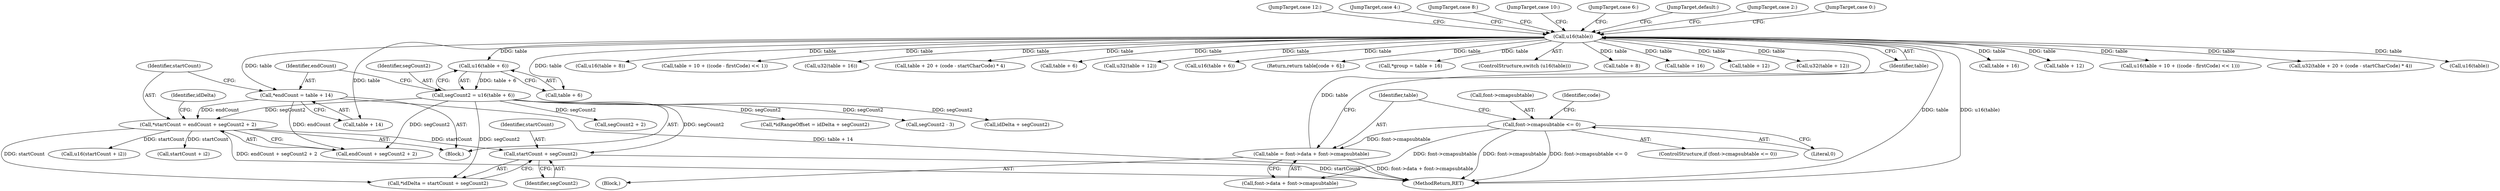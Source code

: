 digraph "0_ghostscript_961b10cdd71403072fb99401a45f3bef6ce53626@pointer" {
"1000177" [label="(Call,startCount + segCount2)"];
"1000167" [label="(Call,*startCount = endCount + segCount2 + 2)"];
"1000161" [label="(Call,*endCount = table + 14)"];
"1000141" [label="(Call,u16(table))"];
"1000131" [label="(Call,table = font->data + font->cmapsubtable)"];
"1000124" [label="(Call,font->cmapsubtable <= 0)"];
"1000154" [label="(Call,segCount2 = u16(table + 6))"];
"1000156" [label="(Call,u16(table + 6))"];
"1000283" [label="(Call,u16(table + 8))"];
"1000121" [label="(Block,)"];
"1000193" [label="(Call,segCount2 - 3)"];
"1000301" [label="(Call,table + 10 + ((code - firstCode) << 1))"];
"1000206" [label="(Call,startCount + i2)"];
"1000322" [label="(Call,u32(table + 16))"];
"1000349" [label="(JumpTarget,case 12:)"];
"1000340" [label="(Call,table + 20 + (code - startCharCode) * 4)"];
"1000157" [label="(Call,table + 6)"];
"1000151" [label="(JumpTarget,case 4:)"];
"1000277" [label="(Call,table + 6)"];
"1000354" [label="(Call,u32(table + 12))"];
"1000179" [label="(Identifier,segCount2)"];
"1000418" [label="(JumpTarget,case 8:)"];
"1000276" [label="(Call,u16(table + 6))"];
"1000124" [label="(Call,font->cmapsubtable <= 0)"];
"1000183" [label="(Call,idDelta + segCount2)"];
"1000178" [label="(Identifier,startCount)"];
"1000145" [label="(Return,return table[code + 6];)"];
"1000132" [label="(Identifier,table)"];
"1000177" [label="(Call,startCount + segCount2)"];
"1000359" [label="(Call,*group = table + 16)"];
"1000130" [label="(Identifier,code)"];
"1000168" [label="(Identifier,startCount)"];
"1000140" [label="(ControlStructure,switch (u16(table)))"];
"1000310" [label="(JumpTarget,case 10:)"];
"1000162" [label="(Identifier,endCount)"];
"1000171" [label="(Call,segCount2 + 2)"];
"1000169" [label="(Call,endCount + segCount2 + 2)"];
"1000271" [label="(JumpTarget,case 6:)"];
"1000175" [label="(Call,*idDelta = startCount + segCount2)"];
"1000131" [label="(Call,table = font->data + font->cmapsubtable)"];
"1000176" [label="(Identifier,idDelta)"];
"1000161" [label="(Call,*endCount = table + 14)"];
"1000205" [label="(Call,u16(startCount + i2))"];
"1000156" [label="(Call,u16(table + 6))"];
"1000419" [label="(JumpTarget,default:)"];
"1000417" [label="(JumpTarget,case 2:)"];
"1000284" [label="(Call,table + 8)"];
"1000323" [label="(Call,table + 16)"];
"1000133" [label="(Call,font->data + font->cmapsubtable)"];
"1000355" [label="(Call,table + 12)"];
"1000181" [label="(Call,*idRangeOffset = idDelta + segCount2)"];
"1000144" [label="(JumpTarget,case 0:)"];
"1000315" [label="(Call,u32(table + 12))"];
"1000142" [label="(Identifier,table)"];
"1000163" [label="(Call,table + 14)"];
"1000154" [label="(Call,segCount2 = u16(table + 6))"];
"1000818" [label="(MethodReturn,RET)"];
"1000155" [label="(Identifier,segCount2)"];
"1000123" [label="(ControlStructure,if (font->cmapsubtable <= 0))"];
"1000152" [label="(Block,)"];
"1000141" [label="(Call,u16(table))"];
"1000361" [label="(Call,table + 16)"];
"1000316" [label="(Call,table + 12)"];
"1000125" [label="(Call,font->cmapsubtable)"];
"1000300" [label="(Call,u16(table + 10 + ((code - firstCode) << 1)))"];
"1000339" [label="(Call,u32(table + 20 + (code - startCharCode) * 4))"];
"1000128" [label="(Literal,0)"];
"1000167" [label="(Call,*startCount = endCount + segCount2 + 2)"];
"1000422" [label="(Call,u16(table))"];
"1000177" -> "1000175"  [label="AST: "];
"1000177" -> "1000179"  [label="CFG: "];
"1000178" -> "1000177"  [label="AST: "];
"1000179" -> "1000177"  [label="AST: "];
"1000175" -> "1000177"  [label="CFG: "];
"1000177" -> "1000818"  [label="DDG: startCount"];
"1000167" -> "1000177"  [label="DDG: startCount"];
"1000154" -> "1000177"  [label="DDG: segCount2"];
"1000167" -> "1000152"  [label="AST: "];
"1000167" -> "1000169"  [label="CFG: "];
"1000168" -> "1000167"  [label="AST: "];
"1000169" -> "1000167"  [label="AST: "];
"1000176" -> "1000167"  [label="CFG: "];
"1000167" -> "1000818"  [label="DDG: endCount + segCount2 + 2"];
"1000161" -> "1000167"  [label="DDG: endCount"];
"1000154" -> "1000167"  [label="DDG: segCount2"];
"1000167" -> "1000175"  [label="DDG: startCount"];
"1000167" -> "1000205"  [label="DDG: startCount"];
"1000167" -> "1000206"  [label="DDG: startCount"];
"1000161" -> "1000152"  [label="AST: "];
"1000161" -> "1000163"  [label="CFG: "];
"1000162" -> "1000161"  [label="AST: "];
"1000163" -> "1000161"  [label="AST: "];
"1000168" -> "1000161"  [label="CFG: "];
"1000161" -> "1000818"  [label="DDG: table + 14"];
"1000141" -> "1000161"  [label="DDG: table"];
"1000161" -> "1000169"  [label="DDG: endCount"];
"1000141" -> "1000140"  [label="AST: "];
"1000141" -> "1000142"  [label="CFG: "];
"1000142" -> "1000141"  [label="AST: "];
"1000144" -> "1000141"  [label="CFG: "];
"1000151" -> "1000141"  [label="CFG: "];
"1000271" -> "1000141"  [label="CFG: "];
"1000310" -> "1000141"  [label="CFG: "];
"1000349" -> "1000141"  [label="CFG: "];
"1000417" -> "1000141"  [label="CFG: "];
"1000418" -> "1000141"  [label="CFG: "];
"1000419" -> "1000141"  [label="CFG: "];
"1000141" -> "1000818"  [label="DDG: table"];
"1000141" -> "1000818"  [label="DDG: u16(table)"];
"1000131" -> "1000141"  [label="DDG: table"];
"1000141" -> "1000145"  [label="DDG: table"];
"1000141" -> "1000156"  [label="DDG: table"];
"1000141" -> "1000157"  [label="DDG: table"];
"1000141" -> "1000163"  [label="DDG: table"];
"1000141" -> "1000276"  [label="DDG: table"];
"1000141" -> "1000277"  [label="DDG: table"];
"1000141" -> "1000283"  [label="DDG: table"];
"1000141" -> "1000284"  [label="DDG: table"];
"1000141" -> "1000300"  [label="DDG: table"];
"1000141" -> "1000301"  [label="DDG: table"];
"1000141" -> "1000315"  [label="DDG: table"];
"1000141" -> "1000316"  [label="DDG: table"];
"1000141" -> "1000322"  [label="DDG: table"];
"1000141" -> "1000323"  [label="DDG: table"];
"1000141" -> "1000339"  [label="DDG: table"];
"1000141" -> "1000340"  [label="DDG: table"];
"1000141" -> "1000354"  [label="DDG: table"];
"1000141" -> "1000355"  [label="DDG: table"];
"1000141" -> "1000359"  [label="DDG: table"];
"1000141" -> "1000361"  [label="DDG: table"];
"1000141" -> "1000422"  [label="DDG: table"];
"1000131" -> "1000121"  [label="AST: "];
"1000131" -> "1000133"  [label="CFG: "];
"1000132" -> "1000131"  [label="AST: "];
"1000133" -> "1000131"  [label="AST: "];
"1000142" -> "1000131"  [label="CFG: "];
"1000131" -> "1000818"  [label="DDG: font->data + font->cmapsubtable"];
"1000124" -> "1000131"  [label="DDG: font->cmapsubtable"];
"1000124" -> "1000123"  [label="AST: "];
"1000124" -> "1000128"  [label="CFG: "];
"1000125" -> "1000124"  [label="AST: "];
"1000128" -> "1000124"  [label="AST: "];
"1000130" -> "1000124"  [label="CFG: "];
"1000132" -> "1000124"  [label="CFG: "];
"1000124" -> "1000818"  [label="DDG: font->cmapsubtable"];
"1000124" -> "1000818"  [label="DDG: font->cmapsubtable <= 0"];
"1000124" -> "1000133"  [label="DDG: font->cmapsubtable"];
"1000154" -> "1000152"  [label="AST: "];
"1000154" -> "1000156"  [label="CFG: "];
"1000155" -> "1000154"  [label="AST: "];
"1000156" -> "1000154"  [label="AST: "];
"1000162" -> "1000154"  [label="CFG: "];
"1000156" -> "1000154"  [label="DDG: table + 6"];
"1000154" -> "1000169"  [label="DDG: segCount2"];
"1000154" -> "1000171"  [label="DDG: segCount2"];
"1000154" -> "1000175"  [label="DDG: segCount2"];
"1000154" -> "1000181"  [label="DDG: segCount2"];
"1000154" -> "1000183"  [label="DDG: segCount2"];
"1000154" -> "1000193"  [label="DDG: segCount2"];
"1000156" -> "1000157"  [label="CFG: "];
"1000157" -> "1000156"  [label="AST: "];
}
